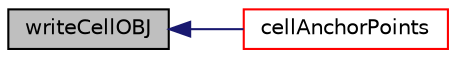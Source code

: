digraph "writeCellOBJ"
{
  bgcolor="transparent";
  edge [fontname="Helvetica",fontsize="10",labelfontname="Helvetica",labelfontsize="10"];
  node [fontname="Helvetica",fontsize="10",shape=record];
  rankdir="LR";
  Node873 [label="writeCellOBJ",height=0.2,width=0.4,color="black", fillcolor="grey75", style="filled", fontcolor="black"];
  Node873 -> Node874 [dir="back",color="midnightblue",fontsize="10",style="solid",fontname="Helvetica"];
  Node874 [label="cellAnchorPoints",height=0.2,width=0.4,color="red",URL="$a22213.html#ac647dedf039b04921aefc58bd994114b",tooltip="For each cut cell the points on the &#39;anchor&#39; side of the cell. "];
}
